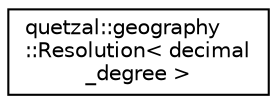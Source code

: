 digraph "Graphical Class Hierarchy"
{
 // LATEX_PDF_SIZE
  edge [fontname="Helvetica",fontsize="10",labelfontname="Helvetica",labelfontsize="10"];
  node [fontname="Helvetica",fontsize="10",shape=record];
  rankdir="LR";
  Node0 [label="quetzal::geography\l::Resolution\< decimal\l_degree \>",height=0.2,width=0.4,color="black", fillcolor="white", style="filled",URL="$classquetzal_1_1geography_1_1_resolution.html",tooltip=" "];
}
